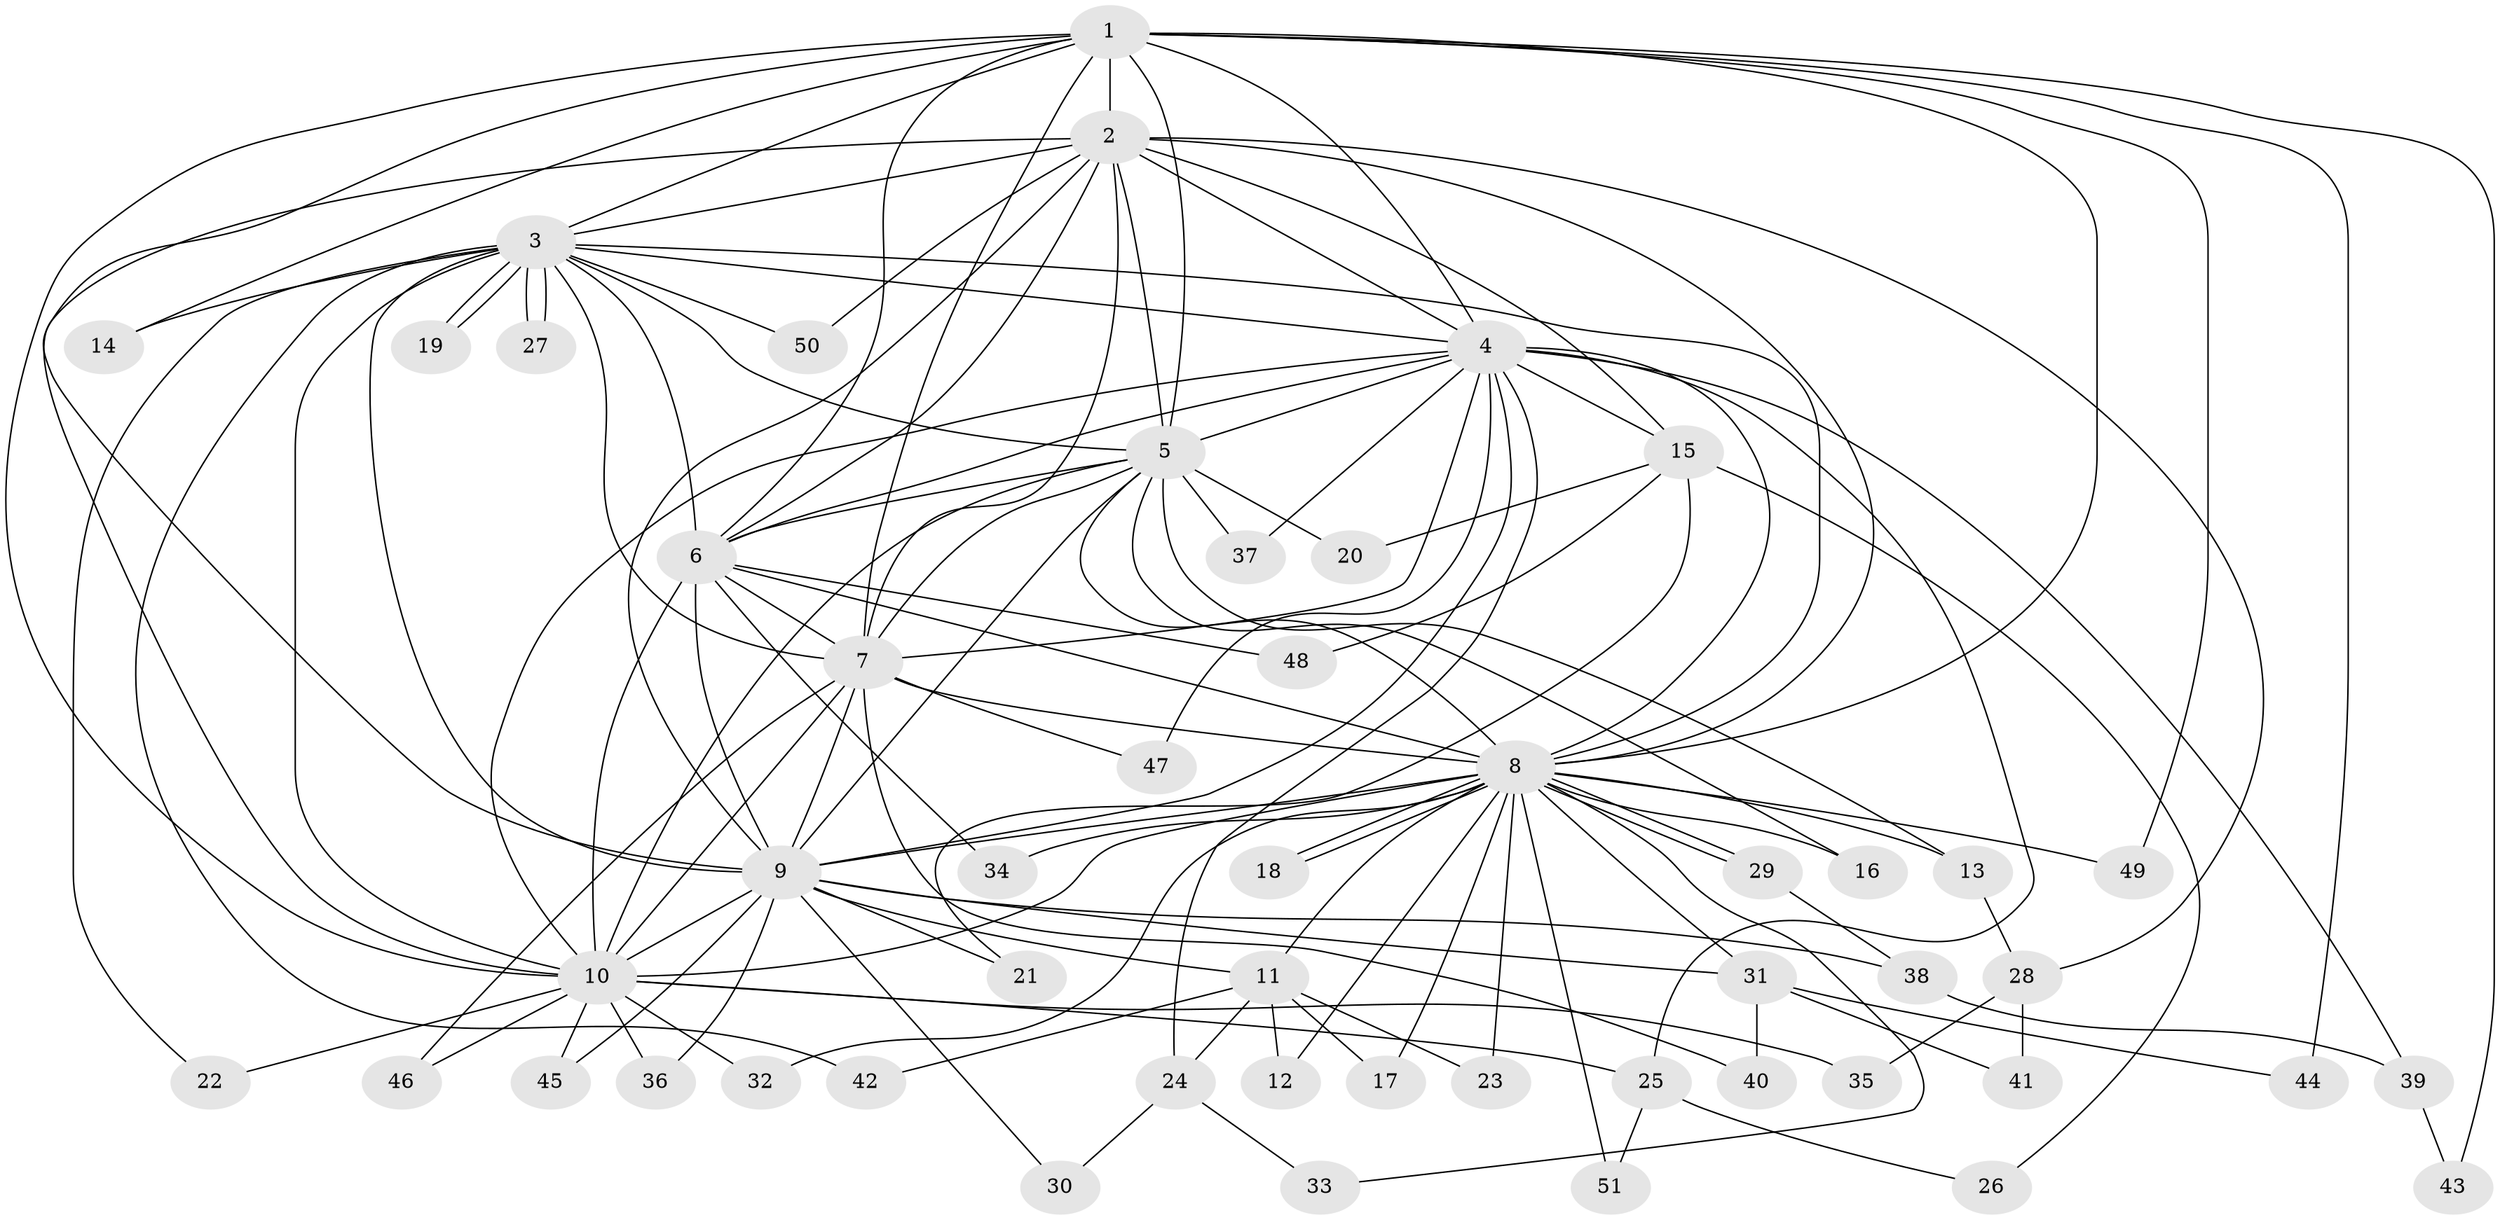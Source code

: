 // Generated by graph-tools (version 1.1) at 2025/49/03/09/25 03:49:32]
// undirected, 51 vertices, 127 edges
graph export_dot {
graph [start="1"]
  node [color=gray90,style=filled];
  1;
  2;
  3;
  4;
  5;
  6;
  7;
  8;
  9;
  10;
  11;
  12;
  13;
  14;
  15;
  16;
  17;
  18;
  19;
  20;
  21;
  22;
  23;
  24;
  25;
  26;
  27;
  28;
  29;
  30;
  31;
  32;
  33;
  34;
  35;
  36;
  37;
  38;
  39;
  40;
  41;
  42;
  43;
  44;
  45;
  46;
  47;
  48;
  49;
  50;
  51;
  1 -- 2;
  1 -- 3;
  1 -- 4;
  1 -- 5;
  1 -- 6;
  1 -- 7;
  1 -- 8;
  1 -- 9;
  1 -- 10;
  1 -- 14;
  1 -- 43;
  1 -- 44;
  1 -- 49;
  2 -- 3;
  2 -- 4;
  2 -- 5;
  2 -- 6;
  2 -- 7;
  2 -- 8;
  2 -- 9;
  2 -- 10;
  2 -- 15;
  2 -- 28;
  2 -- 50;
  3 -- 4;
  3 -- 5;
  3 -- 6;
  3 -- 7;
  3 -- 8;
  3 -- 9;
  3 -- 10;
  3 -- 14;
  3 -- 19;
  3 -- 19;
  3 -- 22;
  3 -- 27;
  3 -- 27;
  3 -- 42;
  3 -- 50;
  4 -- 5;
  4 -- 6;
  4 -- 7;
  4 -- 8;
  4 -- 9;
  4 -- 10;
  4 -- 15;
  4 -- 24;
  4 -- 25;
  4 -- 37;
  4 -- 39;
  4 -- 47;
  5 -- 6;
  5 -- 7;
  5 -- 8;
  5 -- 9;
  5 -- 10;
  5 -- 13;
  5 -- 16;
  5 -- 20;
  5 -- 37;
  6 -- 7;
  6 -- 8;
  6 -- 9;
  6 -- 10;
  6 -- 34;
  6 -- 48;
  7 -- 8;
  7 -- 9;
  7 -- 10;
  7 -- 40;
  7 -- 46;
  7 -- 47;
  8 -- 9;
  8 -- 10;
  8 -- 11;
  8 -- 12;
  8 -- 13;
  8 -- 16;
  8 -- 17;
  8 -- 18;
  8 -- 18;
  8 -- 23;
  8 -- 29;
  8 -- 29;
  8 -- 31;
  8 -- 32;
  8 -- 33;
  8 -- 34;
  8 -- 49;
  8 -- 51;
  9 -- 10;
  9 -- 11;
  9 -- 21;
  9 -- 30;
  9 -- 31;
  9 -- 36;
  9 -- 38;
  9 -- 45;
  10 -- 22;
  10 -- 25;
  10 -- 32;
  10 -- 35;
  10 -- 36;
  10 -- 45;
  10 -- 46;
  11 -- 12;
  11 -- 17;
  11 -- 23;
  11 -- 24;
  11 -- 42;
  13 -- 28;
  15 -- 20;
  15 -- 21;
  15 -- 26;
  15 -- 48;
  24 -- 30;
  24 -- 33;
  25 -- 26;
  25 -- 51;
  28 -- 35;
  28 -- 41;
  29 -- 38;
  31 -- 40;
  31 -- 41;
  31 -- 44;
  38 -- 39;
  39 -- 43;
}
